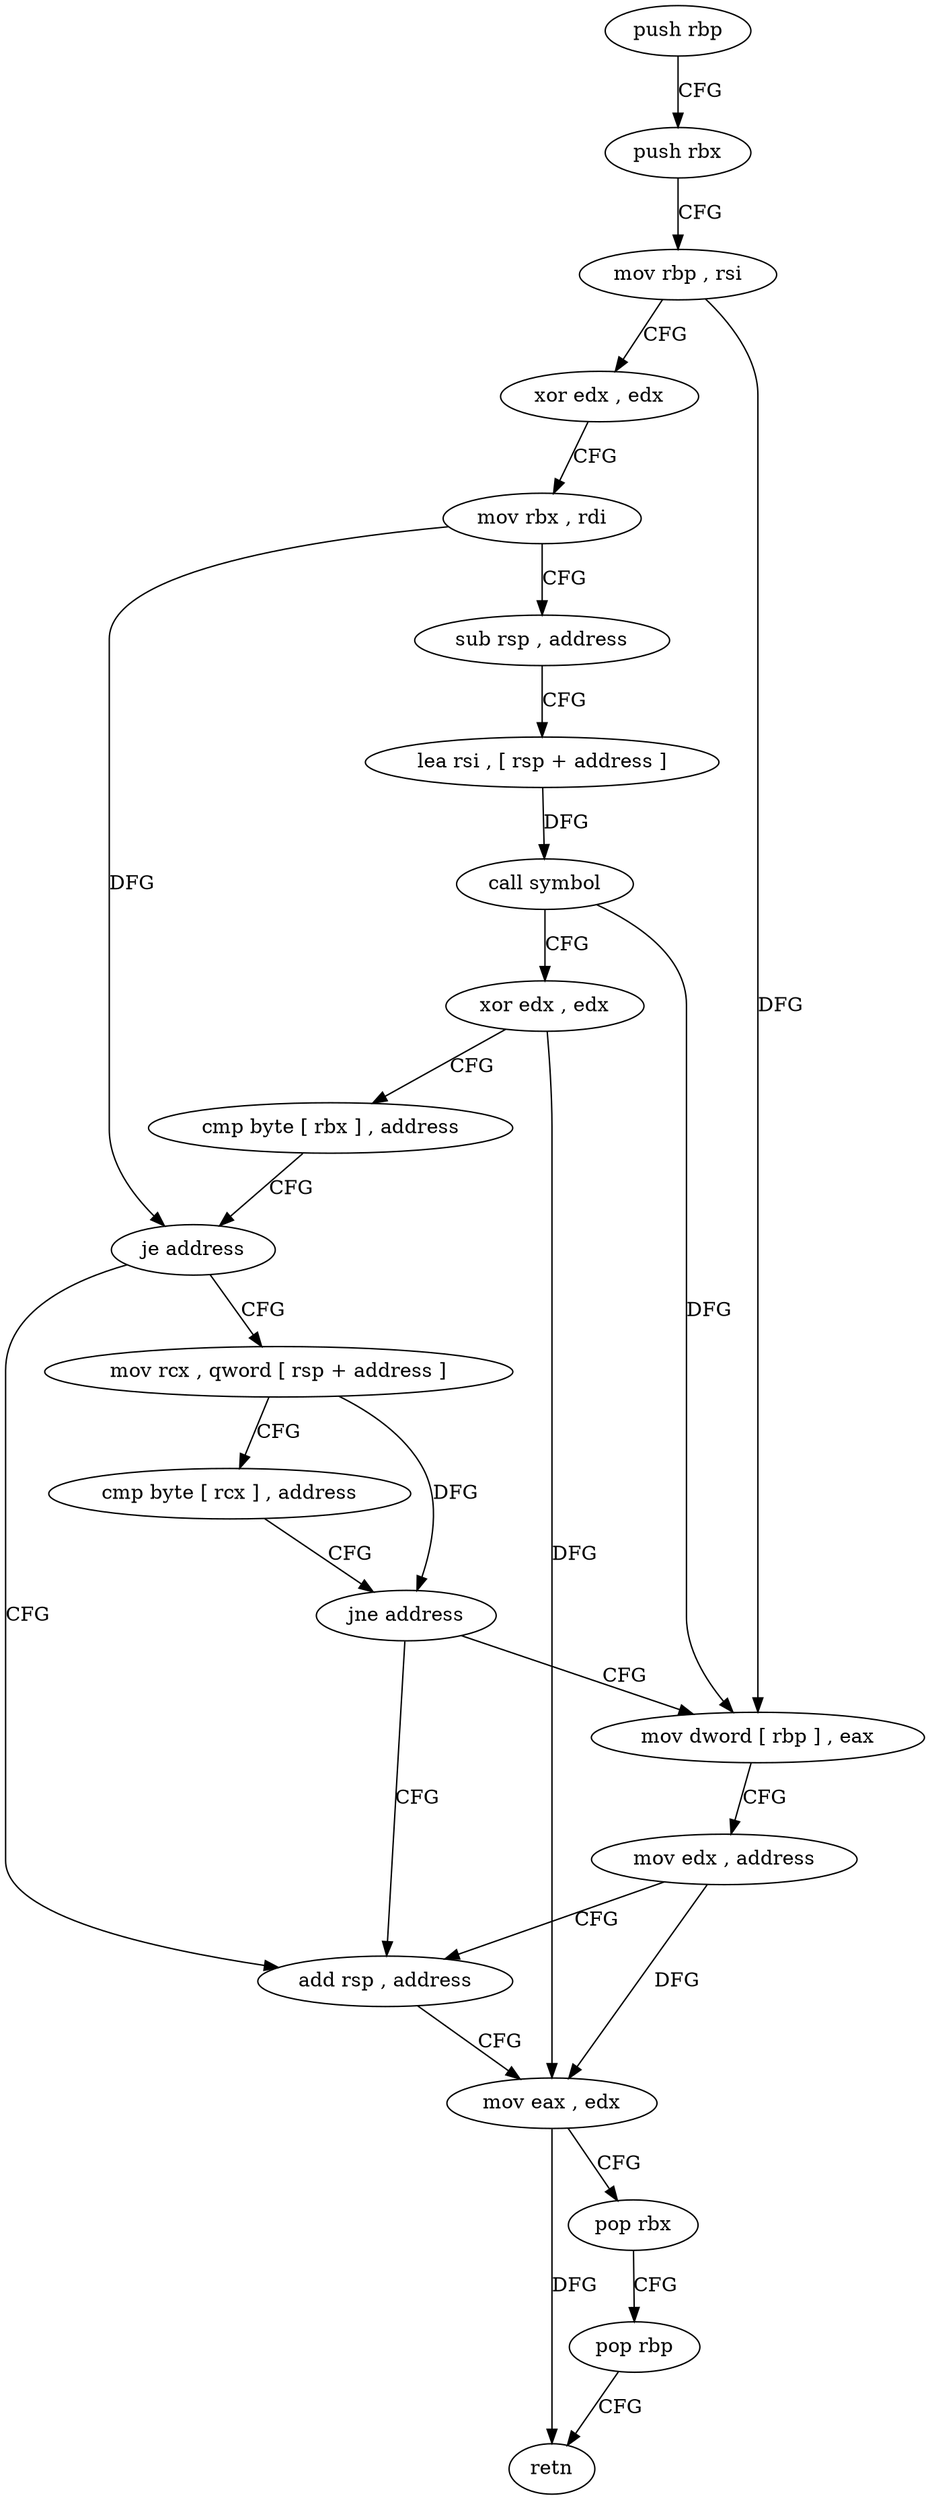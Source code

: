 digraph "func" {
"80832" [label = "push rbp" ]
"80833" [label = "push rbx" ]
"80834" [label = "mov rbp , rsi" ]
"80837" [label = "xor edx , edx" ]
"80839" [label = "mov rbx , rdi" ]
"80842" [label = "sub rsp , address" ]
"80846" [label = "lea rsi , [ rsp + address ]" ]
"80851" [label = "call symbol" ]
"80856" [label = "xor edx , edx" ]
"80858" [label = "cmp byte [ rbx ] , address" ]
"80861" [label = "je address" ]
"80881" [label = "add rsp , address" ]
"80863" [label = "mov rcx , qword [ rsp + address ]" ]
"80885" [label = "mov eax , edx" ]
"80887" [label = "pop rbx" ]
"80888" [label = "pop rbp" ]
"80889" [label = "retn" ]
"80868" [label = "cmp byte [ rcx ] , address" ]
"80871" [label = "jne address" ]
"80873" [label = "mov dword [ rbp ] , eax" ]
"80876" [label = "mov edx , address" ]
"80832" -> "80833" [ label = "CFG" ]
"80833" -> "80834" [ label = "CFG" ]
"80834" -> "80837" [ label = "CFG" ]
"80834" -> "80873" [ label = "DFG" ]
"80837" -> "80839" [ label = "CFG" ]
"80839" -> "80842" [ label = "CFG" ]
"80839" -> "80861" [ label = "DFG" ]
"80842" -> "80846" [ label = "CFG" ]
"80846" -> "80851" [ label = "DFG" ]
"80851" -> "80856" [ label = "CFG" ]
"80851" -> "80873" [ label = "DFG" ]
"80856" -> "80858" [ label = "CFG" ]
"80856" -> "80885" [ label = "DFG" ]
"80858" -> "80861" [ label = "CFG" ]
"80861" -> "80881" [ label = "CFG" ]
"80861" -> "80863" [ label = "CFG" ]
"80881" -> "80885" [ label = "CFG" ]
"80863" -> "80868" [ label = "CFG" ]
"80863" -> "80871" [ label = "DFG" ]
"80885" -> "80887" [ label = "CFG" ]
"80885" -> "80889" [ label = "DFG" ]
"80887" -> "80888" [ label = "CFG" ]
"80888" -> "80889" [ label = "CFG" ]
"80868" -> "80871" [ label = "CFG" ]
"80871" -> "80881" [ label = "CFG" ]
"80871" -> "80873" [ label = "CFG" ]
"80873" -> "80876" [ label = "CFG" ]
"80876" -> "80881" [ label = "CFG" ]
"80876" -> "80885" [ label = "DFG" ]
}
